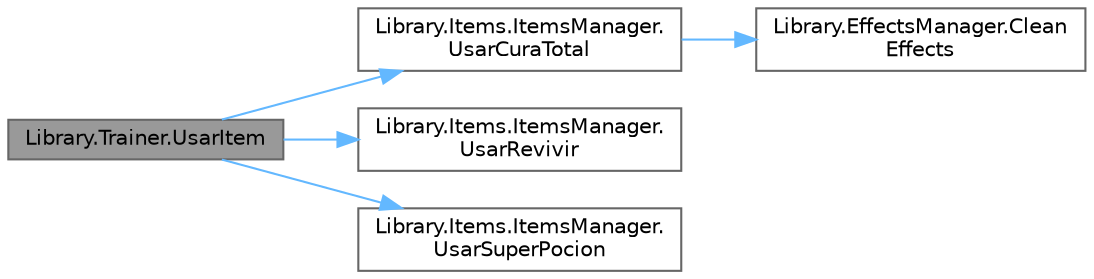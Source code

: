 digraph "Library.Trainer.UsarItem"
{
 // INTERACTIVE_SVG=YES
 // LATEX_PDF_SIZE
  bgcolor="transparent";
  edge [fontname=Helvetica,fontsize=10,labelfontname=Helvetica,labelfontsize=10];
  node [fontname=Helvetica,fontsize=10,shape=box,height=0.2,width=0.4];
  rankdir="LR";
  Node1 [id="Node000001",label="Library.Trainer.UsarItem",height=0.2,width=0.4,color="gray40", fillcolor="grey60", style="filled", fontcolor="black",tooltip="Utiliza un ítem en un Pokémon durante la batalla."];
  Node1 -> Node2 [id="edge1_Node000001_Node000002",color="steelblue1",style="solid",tooltip=" "];
  Node2 [id="Node000002",label="Library.Items.ItemsManager.\lUsarCuraTotal",height=0.2,width=0.4,color="grey40", fillcolor="white", style="filled",URL="$classLibrary_1_1Items_1_1ItemsManager.html#ad7d80c4ea9e680d2b0c215e26f9d019d",tooltip="Usa una Cura Total para restaurar la vida de un Pokémon al 100% y eliminar cualquier efecto negativo."];
  Node2 -> Node3 [id="edge2_Node000002_Node000003",color="steelblue1",style="solid",tooltip=" "];
  Node3 [id="Node000003",label="Library.EffectsManager.Clean\lEffects",height=0.2,width=0.4,color="grey40", fillcolor="white", style="filled",URL="$classLibrary_1_1EffectsManager.html#a2f2cf03bd3ebcf2e2274f67d85ce9cd5",tooltip="Limpia todos los efectos activos de un Pokémon."];
  Node1 -> Node4 [id="edge3_Node000001_Node000004",color="steelblue1",style="solid",tooltip=" "];
  Node4 [id="Node000004",label="Library.Items.ItemsManager.\lUsarRevivir",height=0.2,width=0.4,color="grey40", fillcolor="white", style="filled",URL="$classLibrary_1_1Items_1_1ItemsManager.html#abe293807ab4ff32937b8006d9bb11036",tooltip="Usa un Revivir para resucitar a un Pokémon derrotado, restaurándole 50% de vida."];
  Node1 -> Node5 [id="edge4_Node000001_Node000005",color="steelblue1",style="solid",tooltip=" "];
  Node5 [id="Node000005",label="Library.Items.ItemsManager.\lUsarSuperPocion",height=0.2,width=0.4,color="grey40", fillcolor="white", style="filled",URL="$classLibrary_1_1Items_1_1ItemsManager.html#a7c91c592d1a22b9e623c6983f97b4bdc",tooltip="Usa una SuperPoción en un Pokémon, restaurando su vida hasta un máximo de 100."];
}
